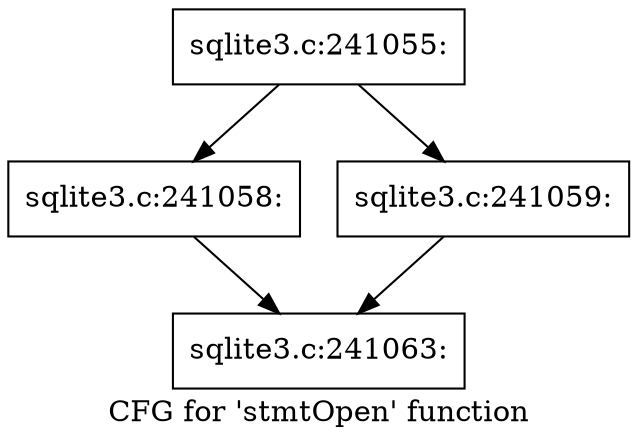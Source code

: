 digraph "CFG for 'stmtOpen' function" {
	label="CFG for 'stmtOpen' function";

	Node0x55c0fb7fcb50 [shape=record,label="{sqlite3.c:241055:}"];
	Node0x55c0fb7fcb50 -> Node0x55c0fb7ff260;
	Node0x55c0fb7fcb50 -> Node0x55c0fb7ff2b0;
	Node0x55c0fb7ff260 [shape=record,label="{sqlite3.c:241058:}"];
	Node0x55c0fb7ff260 -> Node0x55c0fb7fd9d0;
	Node0x55c0fb7ff2b0 [shape=record,label="{sqlite3.c:241059:}"];
	Node0x55c0fb7ff2b0 -> Node0x55c0fb7fd9d0;
	Node0x55c0fb7fd9d0 [shape=record,label="{sqlite3.c:241063:}"];
}
